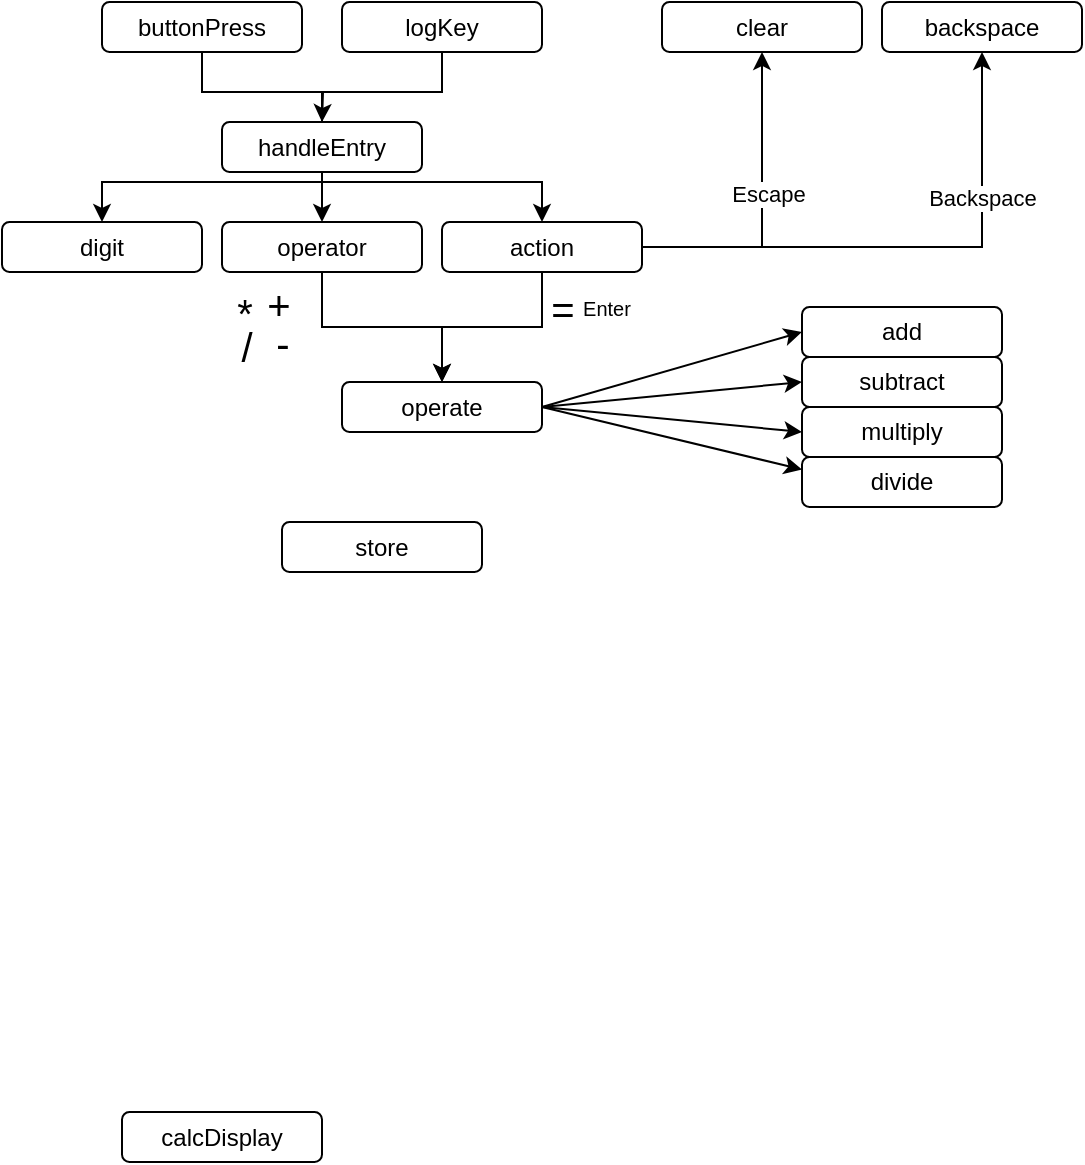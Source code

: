 <mxfile version="17.4.0" type="github">
  <diagram id="C5RBs43oDa-KdzZeNtuy" name="Page-1">
    <mxGraphModel dx="982" dy="550" grid="1" gridSize="10" guides="1" tooltips="1" connect="1" arrows="1" fold="1" page="1" pageScale="1" pageWidth="827" pageHeight="1169" math="0" shadow="0">
      <root>
        <mxCell id="WIyWlLk6GJQsqaUBKTNV-0" />
        <mxCell id="WIyWlLk6GJQsqaUBKTNV-1" parent="WIyWlLk6GJQsqaUBKTNV-0" />
        <mxCell id="4pGe8WbjwUxOxHnnWIG8-52" style="edgeStyle=orthogonalEdgeStyle;rounded=0;orthogonalLoop=1;jettySize=auto;html=1;exitX=1;exitY=0.5;exitDx=0;exitDy=0;entryX=0.5;entryY=1;entryDx=0;entryDy=0;" edge="1" parent="WIyWlLk6GJQsqaUBKTNV-1" source="4pGe8WbjwUxOxHnnWIG8-0" target="4pGe8WbjwUxOxHnnWIG8-4">
          <mxGeometry relative="1" as="geometry" />
        </mxCell>
        <mxCell id="4pGe8WbjwUxOxHnnWIG8-53" value="Escape" style="edgeLabel;html=1;align=center;verticalAlign=middle;resizable=0;points=[];" vertex="1" connectable="0" parent="4pGe8WbjwUxOxHnnWIG8-52">
          <mxGeometry x="0.098" y="-3" relative="1" as="geometry">
            <mxPoint as="offset" />
          </mxGeometry>
        </mxCell>
        <mxCell id="4pGe8WbjwUxOxHnnWIG8-54" style="edgeStyle=orthogonalEdgeStyle;rounded=0;orthogonalLoop=1;jettySize=auto;html=1;entryX=0.5;entryY=1;entryDx=0;entryDy=0;" edge="1" parent="WIyWlLk6GJQsqaUBKTNV-1" source="4pGe8WbjwUxOxHnnWIG8-0" target="4pGe8WbjwUxOxHnnWIG8-49">
          <mxGeometry relative="1" as="geometry" />
        </mxCell>
        <mxCell id="4pGe8WbjwUxOxHnnWIG8-55" value="Backspace" style="edgeLabel;html=1;align=center;verticalAlign=middle;resizable=0;points=[];" vertex="1" connectable="0" parent="4pGe8WbjwUxOxHnnWIG8-54">
          <mxGeometry x="0.454" relative="1" as="geometry">
            <mxPoint as="offset" />
          </mxGeometry>
        </mxCell>
        <mxCell id="4pGe8WbjwUxOxHnnWIG8-56" style="edgeStyle=orthogonalEdgeStyle;rounded=0;orthogonalLoop=1;jettySize=auto;html=1;exitX=0.5;exitY=1;exitDx=0;exitDy=0;entryX=0.5;entryY=0;entryDx=0;entryDy=0;fontSize=20;fontStyle=1" edge="1" parent="WIyWlLk6GJQsqaUBKTNV-1" source="4pGe8WbjwUxOxHnnWIG8-0" target="4pGe8WbjwUxOxHnnWIG8-8">
          <mxGeometry relative="1" as="geometry" />
        </mxCell>
        <mxCell id="4pGe8WbjwUxOxHnnWIG8-59" value="=" style="edgeLabel;html=1;align=center;verticalAlign=middle;resizable=0;points=[];fontSize=20;" vertex="1" connectable="0" parent="4pGe8WbjwUxOxHnnWIG8-56">
          <mxGeometry x="-0.211" y="-1" relative="1" as="geometry">
            <mxPoint x="24" y="-9" as="offset" />
          </mxGeometry>
        </mxCell>
        <mxCell id="4pGe8WbjwUxOxHnnWIG8-60" value="&lt;font style=&quot;font-size: 10px&quot;&gt;Enter&lt;/font&gt;" style="edgeLabel;html=1;align=center;verticalAlign=middle;resizable=0;points=[];fontSize=20;" vertex="1" connectable="0" parent="4pGe8WbjwUxOxHnnWIG8-56">
          <mxGeometry x="-0.302" relative="1" as="geometry">
            <mxPoint x="41" y="-14" as="offset" />
          </mxGeometry>
        </mxCell>
        <mxCell id="4pGe8WbjwUxOxHnnWIG8-0" value="action" style="rounded=1;whiteSpace=wrap;html=1;" vertex="1" parent="WIyWlLk6GJQsqaUBKTNV-1">
          <mxGeometry x="240" y="140" width="100" height="25" as="geometry" />
        </mxCell>
        <mxCell id="4pGe8WbjwUxOxHnnWIG8-44" style="edgeStyle=orthogonalEdgeStyle;rounded=0;orthogonalLoop=1;jettySize=auto;html=1;entryX=0.5;entryY=0.4;entryDx=0;entryDy=0;entryPerimeter=0;" edge="1" parent="WIyWlLk6GJQsqaUBKTNV-1" source="4pGe8WbjwUxOxHnnWIG8-2" target="4pGe8WbjwUxOxHnnWIG8-6">
          <mxGeometry relative="1" as="geometry" />
        </mxCell>
        <mxCell id="4pGe8WbjwUxOxHnnWIG8-2" value="buttonPress" style="rounded=1;whiteSpace=wrap;html=1;" vertex="1" parent="WIyWlLk6GJQsqaUBKTNV-1">
          <mxGeometry x="70" y="30" width="100" height="25" as="geometry" />
        </mxCell>
        <mxCell id="4pGe8WbjwUxOxHnnWIG8-3" value="calcDisplay" style="rounded=1;whiteSpace=wrap;html=1;" vertex="1" parent="WIyWlLk6GJQsqaUBKTNV-1">
          <mxGeometry x="80" y="585" width="100" height="25" as="geometry" />
        </mxCell>
        <mxCell id="4pGe8WbjwUxOxHnnWIG8-4" value="clear" style="rounded=1;whiteSpace=wrap;html=1;" vertex="1" parent="WIyWlLk6GJQsqaUBKTNV-1">
          <mxGeometry x="350" y="30" width="100" height="25" as="geometry" />
        </mxCell>
        <mxCell id="4pGe8WbjwUxOxHnnWIG8-5" value="digit" style="rounded=1;whiteSpace=wrap;html=1;" vertex="1" parent="WIyWlLk6GJQsqaUBKTNV-1">
          <mxGeometry x="20" y="140" width="100" height="25" as="geometry" />
        </mxCell>
        <mxCell id="4pGe8WbjwUxOxHnnWIG8-46" style="edgeStyle=orthogonalEdgeStyle;rounded=0;orthogonalLoop=1;jettySize=auto;html=1;entryX=0.5;entryY=0;entryDx=0;entryDy=0;" edge="1" parent="WIyWlLk6GJQsqaUBKTNV-1" source="4pGe8WbjwUxOxHnnWIG8-6" target="4pGe8WbjwUxOxHnnWIG8-9">
          <mxGeometry relative="1" as="geometry" />
        </mxCell>
        <mxCell id="4pGe8WbjwUxOxHnnWIG8-47" style="edgeStyle=orthogonalEdgeStyle;rounded=0;orthogonalLoop=1;jettySize=auto;html=1;exitX=0.5;exitY=1;exitDx=0;exitDy=0;" edge="1" parent="WIyWlLk6GJQsqaUBKTNV-1" source="4pGe8WbjwUxOxHnnWIG8-6" target="4pGe8WbjwUxOxHnnWIG8-5">
          <mxGeometry relative="1" as="geometry">
            <Array as="points">
              <mxPoint x="180" y="120" />
              <mxPoint x="70" y="120" />
            </Array>
          </mxGeometry>
        </mxCell>
        <mxCell id="4pGe8WbjwUxOxHnnWIG8-48" style="edgeStyle=orthogonalEdgeStyle;rounded=0;orthogonalLoop=1;jettySize=auto;html=1;exitX=0.5;exitY=1;exitDx=0;exitDy=0;entryX=0.5;entryY=0;entryDx=0;entryDy=0;" edge="1" parent="WIyWlLk6GJQsqaUBKTNV-1" source="4pGe8WbjwUxOxHnnWIG8-6" target="4pGe8WbjwUxOxHnnWIG8-0">
          <mxGeometry relative="1" as="geometry">
            <Array as="points">
              <mxPoint x="180" y="120" />
              <mxPoint x="290" y="120" />
            </Array>
          </mxGeometry>
        </mxCell>
        <mxCell id="4pGe8WbjwUxOxHnnWIG8-6" value="handleEntry" style="rounded=1;whiteSpace=wrap;html=1;" vertex="1" parent="WIyWlLk6GJQsqaUBKTNV-1">
          <mxGeometry x="130" y="90" width="100" height="25" as="geometry" />
        </mxCell>
        <mxCell id="4pGe8WbjwUxOxHnnWIG8-45" style="edgeStyle=orthogonalEdgeStyle;rounded=0;orthogonalLoop=1;jettySize=auto;html=1;exitX=0.5;exitY=1;exitDx=0;exitDy=0;" edge="1" parent="WIyWlLk6GJQsqaUBKTNV-1" source="4pGe8WbjwUxOxHnnWIG8-7">
          <mxGeometry relative="1" as="geometry">
            <mxPoint x="180" y="90" as="targetPoint" />
          </mxGeometry>
        </mxCell>
        <mxCell id="4pGe8WbjwUxOxHnnWIG8-7" value="logKey" style="rounded=1;whiteSpace=wrap;html=1;imageWidth=12;" vertex="1" parent="WIyWlLk6GJQsqaUBKTNV-1">
          <mxGeometry x="190" y="30" width="100" height="25" as="geometry" />
        </mxCell>
        <mxCell id="4pGe8WbjwUxOxHnnWIG8-8" value="operate" style="rounded=1;whiteSpace=wrap;html=1;" vertex="1" parent="WIyWlLk6GJQsqaUBKTNV-1">
          <mxGeometry x="190" y="220" width="100" height="25" as="geometry" />
        </mxCell>
        <mxCell id="4pGe8WbjwUxOxHnnWIG8-61" style="edgeStyle=orthogonalEdgeStyle;rounded=0;orthogonalLoop=1;jettySize=auto;html=1;exitX=0.5;exitY=1;exitDx=0;exitDy=0;fontSize=10;" edge="1" parent="WIyWlLk6GJQsqaUBKTNV-1" source="4pGe8WbjwUxOxHnnWIG8-9" target="4pGe8WbjwUxOxHnnWIG8-8">
          <mxGeometry relative="1" as="geometry" />
        </mxCell>
        <mxCell id="4pGe8WbjwUxOxHnnWIG8-9" value="operator" style="rounded=1;whiteSpace=wrap;html=1;" vertex="1" parent="WIyWlLk6GJQsqaUBKTNV-1">
          <mxGeometry x="130" y="140" width="100" height="25" as="geometry" />
        </mxCell>
        <mxCell id="4pGe8WbjwUxOxHnnWIG8-10" value="store" style="rounded=1;whiteSpace=wrap;html=1;" vertex="1" parent="WIyWlLk6GJQsqaUBKTNV-1">
          <mxGeometry x="160" y="290" width="100" height="25" as="geometry" />
        </mxCell>
        <mxCell id="4pGe8WbjwUxOxHnnWIG8-32" value="add" style="rounded=1;whiteSpace=wrap;html=1;" vertex="1" parent="WIyWlLk6GJQsqaUBKTNV-1">
          <mxGeometry x="420" y="182.5" width="100" height="25" as="geometry" />
        </mxCell>
        <mxCell id="4pGe8WbjwUxOxHnnWIG8-33" value="divide" style="rounded=1;whiteSpace=wrap;html=1;" vertex="1" parent="WIyWlLk6GJQsqaUBKTNV-1">
          <mxGeometry x="420" y="257.5" width="100" height="25" as="geometry" />
        </mxCell>
        <mxCell id="4pGe8WbjwUxOxHnnWIG8-34" value="multiply" style="rounded=1;whiteSpace=wrap;html=1;imageWidth=24;" vertex="1" parent="WIyWlLk6GJQsqaUBKTNV-1">
          <mxGeometry x="420" y="232.5" width="100" height="25" as="geometry" />
        </mxCell>
        <mxCell id="4pGe8WbjwUxOxHnnWIG8-37" value="subtract" style="rounded=1;whiteSpace=wrap;html=1;imageWidth=24;" vertex="1" parent="WIyWlLk6GJQsqaUBKTNV-1">
          <mxGeometry x="420" y="207.5" width="100" height="25" as="geometry" />
        </mxCell>
        <mxCell id="4pGe8WbjwUxOxHnnWIG8-39" value="" style="endArrow=classic;html=1;rounded=0;exitX=1;exitY=0.5;exitDx=0;exitDy=0;entryX=0;entryY=0.5;entryDx=0;entryDy=0;" edge="1" parent="WIyWlLk6GJQsqaUBKTNV-1" source="4pGe8WbjwUxOxHnnWIG8-8" target="4pGe8WbjwUxOxHnnWIG8-32">
          <mxGeometry width="50" height="50" relative="1" as="geometry">
            <mxPoint x="820" y="472.5" as="sourcePoint" />
            <mxPoint x="870" y="422.5" as="targetPoint" />
          </mxGeometry>
        </mxCell>
        <mxCell id="4pGe8WbjwUxOxHnnWIG8-40" value="" style="endArrow=classic;html=1;rounded=0;exitX=1;exitY=0.5;exitDx=0;exitDy=0;entryX=0;entryY=0.5;entryDx=0;entryDy=0;" edge="1" parent="WIyWlLk6GJQsqaUBKTNV-1" source="4pGe8WbjwUxOxHnnWIG8-8" target="4pGe8WbjwUxOxHnnWIG8-37">
          <mxGeometry width="50" height="50" relative="1" as="geometry">
            <mxPoint x="600" y="350" as="sourcePoint" />
            <mxPoint x="620" y="312.5" as="targetPoint" />
          </mxGeometry>
        </mxCell>
        <mxCell id="4pGe8WbjwUxOxHnnWIG8-41" value="" style="endArrow=classic;html=1;rounded=0;exitX=1;exitY=0.5;exitDx=0;exitDy=0;entryX=0;entryY=0.5;entryDx=0;entryDy=0;" edge="1" parent="WIyWlLk6GJQsqaUBKTNV-1" source="4pGe8WbjwUxOxHnnWIG8-8" target="4pGe8WbjwUxOxHnnWIG8-34">
          <mxGeometry width="50" height="50" relative="1" as="geometry">
            <mxPoint x="600" y="350" as="sourcePoint" />
            <mxPoint x="620" y="337.5" as="targetPoint" />
          </mxGeometry>
        </mxCell>
        <mxCell id="4pGe8WbjwUxOxHnnWIG8-42" value="" style="endArrow=classic;html=1;rounded=0;exitX=1;exitY=0.5;exitDx=0;exitDy=0;entryX=0;entryY=0.25;entryDx=0;entryDy=0;" edge="1" parent="WIyWlLk6GJQsqaUBKTNV-1" source="4pGe8WbjwUxOxHnnWIG8-8" target="4pGe8WbjwUxOxHnnWIG8-33">
          <mxGeometry width="50" height="50" relative="1" as="geometry">
            <mxPoint x="600" y="350" as="sourcePoint" />
            <mxPoint x="620" y="362.5" as="targetPoint" />
          </mxGeometry>
        </mxCell>
        <mxCell id="4pGe8WbjwUxOxHnnWIG8-49" value="backspace" style="rounded=1;whiteSpace=wrap;html=1;" vertex="1" parent="WIyWlLk6GJQsqaUBKTNV-1">
          <mxGeometry x="460" y="30" width="100" height="25" as="geometry" />
        </mxCell>
        <mxCell id="4pGe8WbjwUxOxHnnWIG8-62" value="+" style="edgeLabel;html=1;align=center;verticalAlign=middle;resizable=0;points=[];fontSize=20;" vertex="1" connectable="0" parent="WIyWlLk6GJQsqaUBKTNV-1">
          <mxGeometry x="159.995" y="180.004" as="geometry">
            <mxPoint x="-2" y="1" as="offset" />
          </mxGeometry>
        </mxCell>
        <mxCell id="4pGe8WbjwUxOxHnnWIG8-63" value="-" style="edgeLabel;html=1;align=center;verticalAlign=middle;resizable=0;points=[];fontSize=20;" vertex="1" connectable="0" parent="WIyWlLk6GJQsqaUBKTNV-1">
          <mxGeometry x="159.995" y="200.004" as="geometry" />
        </mxCell>
        <mxCell id="4pGe8WbjwUxOxHnnWIG8-64" value="*" style="edgeLabel;html=1;align=center;verticalAlign=middle;resizable=0;points=[];fontSize=20;" vertex="1" connectable="0" parent="WIyWlLk6GJQsqaUBKTNV-1">
          <mxGeometry x="140.995" y="184.504" as="geometry" />
        </mxCell>
        <mxCell id="4pGe8WbjwUxOxHnnWIG8-65" value="/" style="edgeLabel;html=1;align=center;verticalAlign=middle;resizable=0;points=[];fontSize=20;" vertex="1" connectable="0" parent="WIyWlLk6GJQsqaUBKTNV-1">
          <mxGeometry x="71.995" y="307.504" as="geometry">
            <mxPoint x="70" y="-106" as="offset" />
          </mxGeometry>
        </mxCell>
      </root>
    </mxGraphModel>
  </diagram>
</mxfile>
